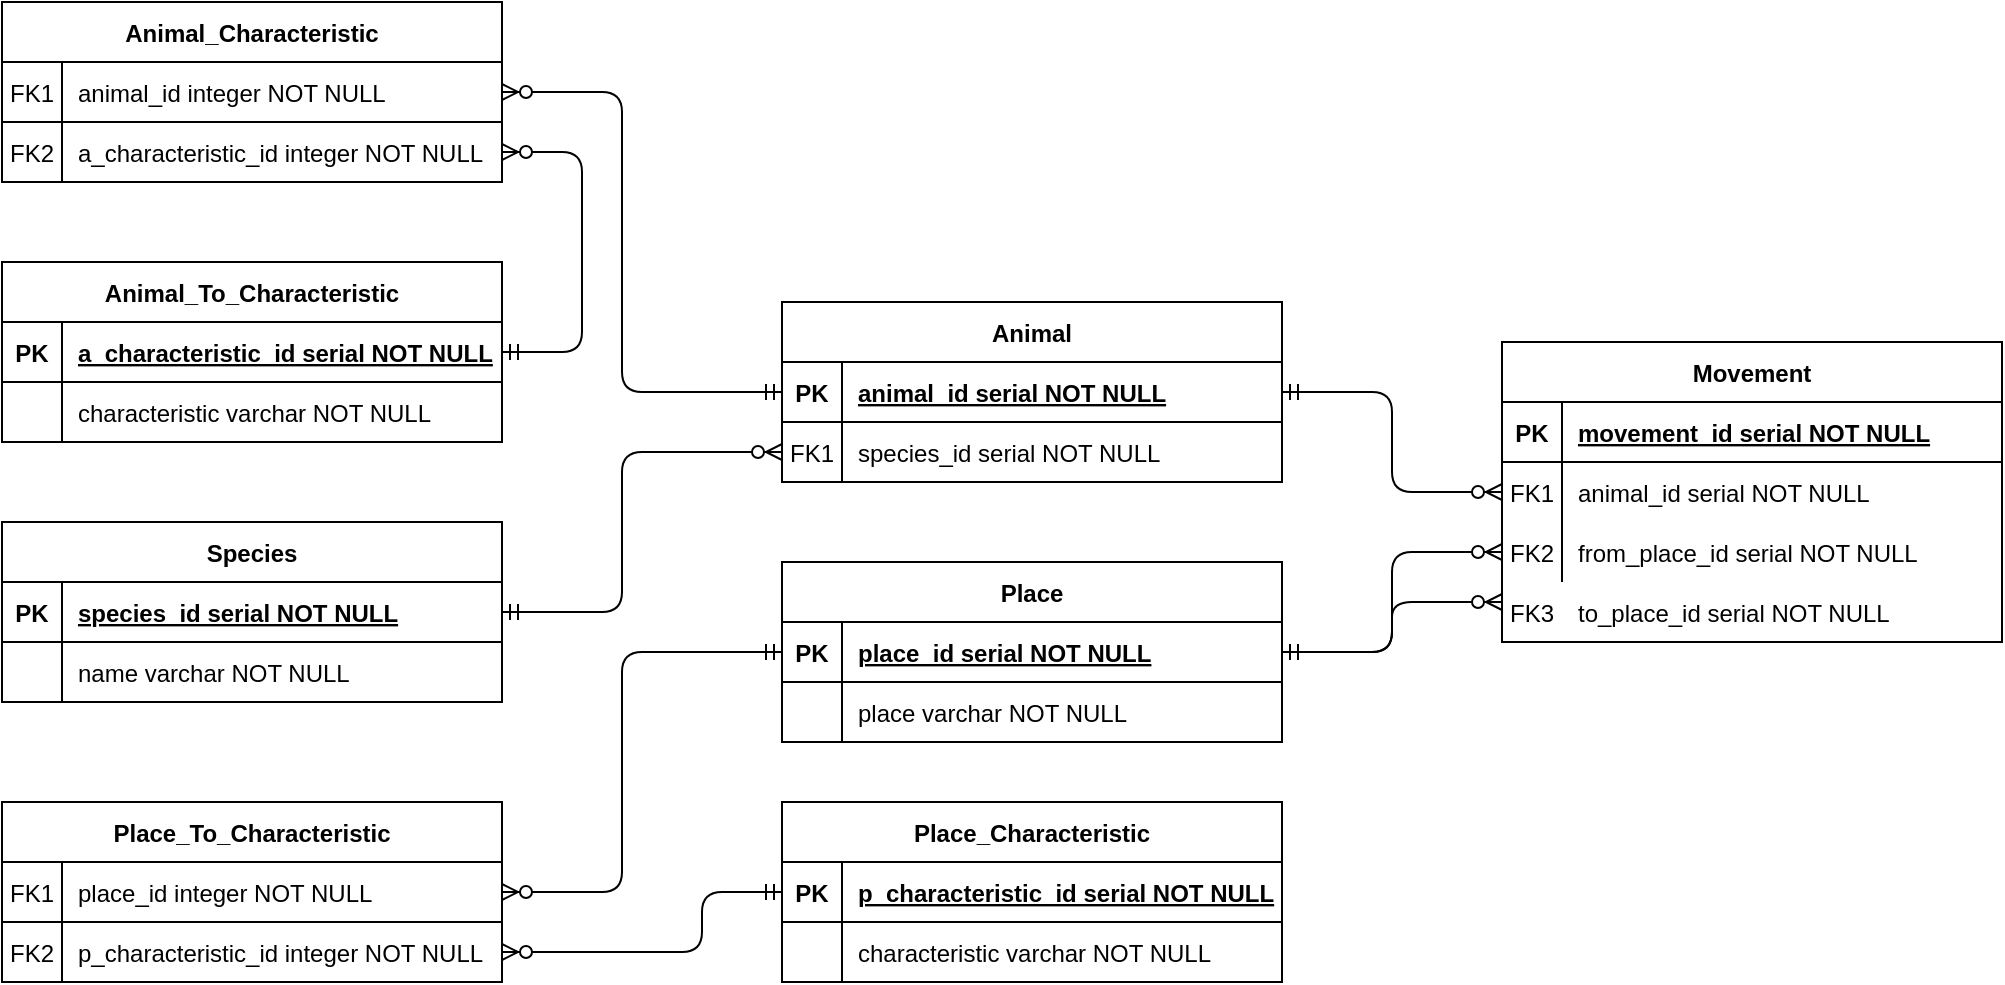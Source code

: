 <mxfile version="13.7.9" type="device"><diagram id="R2lEEEUBdFMjLlhIrx00" name="Page-1"><mxGraphModel dx="933" dy="642" grid="1" gridSize="10" guides="1" tooltips="1" connect="1" arrows="1" fold="1" page="1" pageScale="1" pageWidth="850" pageHeight="1100" math="0" shadow="0" extFonts="Permanent Marker^https://fonts.googleapis.com/css?family=Permanent+Marker"><root><mxCell id="0"/><mxCell id="1" parent="0"/><mxCell id="C-vyLk0tnHw3VtMMgP7b-1" value="" style="edgeStyle=elbowEdgeStyle;endArrow=ERzeroToMany;startArrow=ERmandOne;endFill=1;startFill=0;" parent="1" source="C-vyLk0tnHw3VtMMgP7b-24" target="C-vyLk0tnHw3VtMMgP7b-6" edge="1"><mxGeometry width="100" height="100" relative="1" as="geometry"><mxPoint x="340" y="720" as="sourcePoint"/><mxPoint x="440" y="620" as="targetPoint"/><Array as="points"><mxPoint x="360" y="300"/></Array></mxGeometry></mxCell><mxCell id="VIDRpoivAp7pqc54edCs-14" value="Place" style="shape=table;startSize=30;container=1;collapsible=1;childLayout=tableLayout;fixedRows=1;rowLines=0;fontStyle=1;align=center;resizeLast=1;" parent="1" vertex="1"><mxGeometry x="440" y="320" width="250" height="90" as="geometry"/></mxCell><mxCell id="VIDRpoivAp7pqc54edCs-15" value="" style="shape=partialRectangle;collapsible=0;dropTarget=0;pointerEvents=0;fillColor=none;points=[[0,0.5],[1,0.5]];portConstraint=eastwest;top=0;left=0;right=0;bottom=1;" parent="VIDRpoivAp7pqc54edCs-14" vertex="1"><mxGeometry y="30" width="250" height="30" as="geometry"/></mxCell><mxCell id="VIDRpoivAp7pqc54edCs-16" value="PK" style="shape=partialRectangle;overflow=hidden;connectable=0;fillColor=none;top=0;left=0;bottom=0;right=0;fontStyle=1;" parent="VIDRpoivAp7pqc54edCs-15" vertex="1"><mxGeometry width="30" height="30" as="geometry"/></mxCell><mxCell id="VIDRpoivAp7pqc54edCs-17" value="place_id serial NOT NULL " style="shape=partialRectangle;overflow=hidden;connectable=0;fillColor=none;top=0;left=0;bottom=0;right=0;align=left;spacingLeft=6;fontStyle=5;" parent="VIDRpoivAp7pqc54edCs-15" vertex="1"><mxGeometry x="30" width="220" height="30" as="geometry"/></mxCell><mxCell id="VIDRpoivAp7pqc54edCs-21" value="" style="shape=partialRectangle;collapsible=0;dropTarget=0;pointerEvents=0;fillColor=none;points=[[0,0.5],[1,0.5]];portConstraint=eastwest;top=0;left=0;right=0;bottom=0;" parent="VIDRpoivAp7pqc54edCs-14" vertex="1"><mxGeometry y="60" width="250" height="30" as="geometry"/></mxCell><mxCell id="VIDRpoivAp7pqc54edCs-22" value="" style="shape=partialRectangle;overflow=hidden;connectable=0;fillColor=none;top=0;left=0;bottom=0;right=0;" parent="VIDRpoivAp7pqc54edCs-21" vertex="1"><mxGeometry width="30" height="30" as="geometry"/></mxCell><mxCell id="VIDRpoivAp7pqc54edCs-23" value="place varchar NOT NULL" style="shape=partialRectangle;overflow=hidden;connectable=0;fillColor=none;top=0;left=0;bottom=0;right=0;align=left;spacingLeft=6;" parent="VIDRpoivAp7pqc54edCs-21" vertex="1"><mxGeometry x="30" width="220" height="30" as="geometry"/></mxCell><mxCell id="VIDRpoivAp7pqc54edCs-44" value="" style="edgeStyle=elbowEdgeStyle;endArrow=ERzeroToMany;startArrow=ERmandOne;endFill=1;startFill=0;exitX=1;exitY=0.5;exitDx=0;exitDy=0;entryX=0;entryY=0.5;entryDx=0;entryDy=0;" parent="1" source="C-vyLk0tnHw3VtMMgP7b-3" target="VIDRpoivAp7pqc54edCs-38" edge="1"><mxGeometry width="100" height="100" relative="1" as="geometry"><mxPoint x="730" y="190" as="sourcePoint"/><mxPoint x="760" y="290" as="targetPoint"/></mxGeometry></mxCell><mxCell id="VIDRpoivAp7pqc54edCs-47" value="" style="group" parent="1" vertex="1" connectable="0"><mxGeometry x="440" y="190" width="250" height="120" as="geometry"/></mxCell><mxCell id="VIDRpoivAp7pqc54edCs-46" value="" style="group" parent="VIDRpoivAp7pqc54edCs-47" vertex="1" connectable="0"><mxGeometry width="250.0" height="120" as="geometry"/></mxCell><mxCell id="VIDRpoivAp7pqc54edCs-45" value="" style="group" parent="VIDRpoivAp7pqc54edCs-46" vertex="1" connectable="0"><mxGeometry width="250.0" height="120" as="geometry"/></mxCell><mxCell id="C-vyLk0tnHw3VtMMgP7b-2" value="Animal" style="shape=table;startSize=30;container=1;collapsible=1;childLayout=tableLayout;fixedRows=1;rowLines=0;fontStyle=1;align=center;resizeLast=1;" parent="VIDRpoivAp7pqc54edCs-45" vertex="1"><mxGeometry width="250.0" height="90" as="geometry"/></mxCell><mxCell id="C-vyLk0tnHw3VtMMgP7b-3" value="" style="shape=partialRectangle;collapsible=0;dropTarget=0;pointerEvents=0;fillColor=none;points=[[0,0.5],[1,0.5]];portConstraint=eastwest;top=0;left=0;right=0;bottom=1;" parent="C-vyLk0tnHw3VtMMgP7b-2" vertex="1"><mxGeometry y="30" width="250.0" height="30" as="geometry"/></mxCell><mxCell id="C-vyLk0tnHw3VtMMgP7b-4" value="PK" style="shape=partialRectangle;overflow=hidden;connectable=0;fillColor=none;top=0;left=0;bottom=0;right=0;fontStyle=1;" parent="C-vyLk0tnHw3VtMMgP7b-3" vertex="1"><mxGeometry width="30" height="30" as="geometry"/></mxCell><mxCell id="C-vyLk0tnHw3VtMMgP7b-5" value="animal_id serial NOT NULL " style="shape=partialRectangle;overflow=hidden;connectable=0;fillColor=none;top=0;left=0;bottom=0;right=0;align=left;spacingLeft=6;fontStyle=5;" parent="C-vyLk0tnHw3VtMMgP7b-3" vertex="1"><mxGeometry x="30" width="220.0" height="30" as="geometry"/></mxCell><mxCell id="C-vyLk0tnHw3VtMMgP7b-6" value="" style="shape=partialRectangle;collapsible=0;dropTarget=0;pointerEvents=0;fillColor=none;points=[[0,0.5],[1,0.5]];portConstraint=eastwest;top=0;left=0;right=0;bottom=0;" parent="C-vyLk0tnHw3VtMMgP7b-2" vertex="1"><mxGeometry y="60" width="250.0" height="30" as="geometry"/></mxCell><mxCell id="C-vyLk0tnHw3VtMMgP7b-7" value="FK1" style="shape=partialRectangle;overflow=hidden;connectable=0;fillColor=none;top=0;left=0;bottom=0;right=0;" parent="C-vyLk0tnHw3VtMMgP7b-6" vertex="1"><mxGeometry width="30" height="30" as="geometry"/></mxCell><mxCell id="C-vyLk0tnHw3VtMMgP7b-8" value="species_id serial NOT NULL" style="shape=partialRectangle;overflow=hidden;connectable=0;fillColor=none;top=0;left=0;bottom=0;right=0;align=left;spacingLeft=6;" parent="C-vyLk0tnHw3VtMMgP7b-6" vertex="1"><mxGeometry x="30" width="220.0" height="30" as="geometry"/></mxCell><mxCell id="VIDRpoivAp7pqc54edCs-53" value="" style="group" parent="1" vertex="1" connectable="0"><mxGeometry x="800" y="210" width="250" height="160" as="geometry"/></mxCell><mxCell id="VIDRpoivAp7pqc54edCs-34" value="Movement" style="shape=table;startSize=30;container=1;collapsible=1;childLayout=tableLayout;fixedRows=1;rowLines=0;fontStyle=1;align=center;resizeLast=1;" parent="VIDRpoivAp7pqc54edCs-53" vertex="1"><mxGeometry width="250" height="150" as="geometry"/></mxCell><mxCell id="VIDRpoivAp7pqc54edCs-35" value="" style="shape=partialRectangle;collapsible=0;dropTarget=0;pointerEvents=0;fillColor=none;points=[[0,0.5],[1,0.5]];portConstraint=eastwest;top=0;left=0;right=0;bottom=1;" parent="VIDRpoivAp7pqc54edCs-34" vertex="1"><mxGeometry y="30" width="250" height="30" as="geometry"/></mxCell><mxCell id="VIDRpoivAp7pqc54edCs-36" value="PK" style="shape=partialRectangle;overflow=hidden;connectable=0;fillColor=none;top=0;left=0;bottom=0;right=0;fontStyle=1;" parent="VIDRpoivAp7pqc54edCs-35" vertex="1"><mxGeometry width="30" height="30" as="geometry"/></mxCell><mxCell id="VIDRpoivAp7pqc54edCs-37" value="movement_id serial NOT NULL " style="shape=partialRectangle;overflow=hidden;connectable=0;fillColor=none;top=0;left=0;bottom=0;right=0;align=left;spacingLeft=6;fontStyle=5;" parent="VIDRpoivAp7pqc54edCs-35" vertex="1"><mxGeometry x="30" width="220" height="30" as="geometry"/></mxCell><mxCell id="VIDRpoivAp7pqc54edCs-38" value="" style="shape=partialRectangle;collapsible=0;dropTarget=0;pointerEvents=0;fillColor=none;points=[[0,0.5],[1,0.5]];portConstraint=eastwest;top=0;left=0;right=0;bottom=0;" parent="VIDRpoivAp7pqc54edCs-34" vertex="1"><mxGeometry y="60" width="250" height="30" as="geometry"/></mxCell><mxCell id="VIDRpoivAp7pqc54edCs-39" value="FK1" style="shape=partialRectangle;overflow=hidden;connectable=0;fillColor=none;top=0;left=0;bottom=0;right=0;" parent="VIDRpoivAp7pqc54edCs-38" vertex="1"><mxGeometry width="30" height="30" as="geometry"/></mxCell><mxCell id="VIDRpoivAp7pqc54edCs-40" value="animal_id serial NOT NULL" style="shape=partialRectangle;overflow=hidden;connectable=0;fillColor=none;top=0;left=0;bottom=0;right=0;align=left;spacingLeft=6;" parent="VIDRpoivAp7pqc54edCs-38" vertex="1"><mxGeometry x="30" width="220" height="30" as="geometry"/></mxCell><mxCell id="VIDRpoivAp7pqc54edCs-41" value="" style="shape=partialRectangle;collapsible=0;dropTarget=0;pointerEvents=0;fillColor=none;points=[[0,0.5],[1,0.5]];portConstraint=eastwest;top=0;left=0;right=0;bottom=0;" parent="VIDRpoivAp7pqc54edCs-34" vertex="1"><mxGeometry y="90" width="250" height="30" as="geometry"/></mxCell><mxCell id="VIDRpoivAp7pqc54edCs-42" value="FK2" style="shape=partialRectangle;overflow=hidden;connectable=0;fillColor=none;top=0;left=0;bottom=0;right=0;" parent="VIDRpoivAp7pqc54edCs-41" vertex="1"><mxGeometry width="30" height="30" as="geometry"/></mxCell><mxCell id="VIDRpoivAp7pqc54edCs-43" value="from_place_id serial NOT NULL" style="shape=partialRectangle;overflow=hidden;connectable=0;fillColor=none;top=0;left=0;bottom=0;right=0;align=left;spacingLeft=6;" parent="VIDRpoivAp7pqc54edCs-41" vertex="1"><mxGeometry x="30" width="220" height="30" as="geometry"/></mxCell><mxCell id="VIDRpoivAp7pqc54edCs-57" value="" style="group" parent="VIDRpoivAp7pqc54edCs-53" vertex="1" connectable="0"><mxGeometry y="120" width="250" height="30" as="geometry"/></mxCell><mxCell id="VIDRpoivAp7pqc54edCs-51" value="FK3" style="shape=partialRectangle;overflow=hidden;connectable=0;fillColor=none;top=0;left=0;bottom=0;right=0;" parent="VIDRpoivAp7pqc54edCs-57" vertex="1"><mxGeometry width="30" height="30" as="geometry"/></mxCell><mxCell id="VIDRpoivAp7pqc54edCs-52" value="to_place_id serial NOT NULL" style="shape=partialRectangle;overflow=hidden;connectable=0;fillColor=none;top=0;left=0;bottom=0;right=0;align=left;spacingLeft=6;" parent="VIDRpoivAp7pqc54edCs-57" vertex="1"><mxGeometry x="30" width="220" height="30" as="geometry"/></mxCell><mxCell id="VIDRpoivAp7pqc54edCs-55" value="" style="edgeStyle=elbowEdgeStyle;endArrow=ERzeroToMany;startArrow=ERmandOne;endFill=1;startFill=0;exitX=1;exitY=0.5;exitDx=0;exitDy=0;entryX=0;entryY=0.5;entryDx=0;entryDy=0;" parent="1" source="VIDRpoivAp7pqc54edCs-15" target="VIDRpoivAp7pqc54edCs-41" edge="1"><mxGeometry width="100" height="100" relative="1" as="geometry"><mxPoint x="730" y="410" as="sourcePoint"/><mxPoint x="840" y="530.0" as="targetPoint"/></mxGeometry></mxCell><mxCell id="VIDRpoivAp7pqc54edCs-56" value="" style="edgeStyle=elbowEdgeStyle;endArrow=ERzeroToMany;startArrow=ERmandOne;endFill=1;startFill=0;exitX=1;exitY=0.5;exitDx=0;exitDy=0;" parent="1" source="VIDRpoivAp7pqc54edCs-15" edge="1"><mxGeometry width="100" height="100" relative="1" as="geometry"><mxPoint x="700" y="375.0" as="sourcePoint"/><mxPoint x="800" y="340" as="targetPoint"/></mxGeometry></mxCell><mxCell id="VIDRpoivAp7pqc54edCs-1" value="Animal_Characteristic" style="shape=table;startSize=30;container=1;collapsible=1;childLayout=tableLayout;fixedRows=1;rowLines=0;fontStyle=1;align=center;resizeLast=1;fontSize=12;" parent="1" vertex="1"><mxGeometry x="50" y="40" width="250" height="90" as="geometry"/></mxCell><mxCell id="VIDRpoivAp7pqc54edCs-2" value="" style="shape=partialRectangle;collapsible=0;dropTarget=0;pointerEvents=0;fillColor=none;points=[[0,0.5],[1,0.5]];portConstraint=eastwest;top=0;left=0;right=0;bottom=1;" parent="VIDRpoivAp7pqc54edCs-1" vertex="1"><mxGeometry y="30" width="250" height="30" as="geometry"/></mxCell><mxCell id="VIDRpoivAp7pqc54edCs-3" value="FK1" style="shape=partialRectangle;overflow=hidden;connectable=0;fillColor=none;top=0;left=0;bottom=0;right=0;fontStyle=0;" parent="VIDRpoivAp7pqc54edCs-2" vertex="1"><mxGeometry width="30" height="30" as="geometry"/></mxCell><mxCell id="VIDRpoivAp7pqc54edCs-4" value="animal_id integer NOT NULL" style="shape=partialRectangle;overflow=hidden;connectable=0;fillColor=none;top=0;left=0;bottom=0;right=0;align=left;spacingLeft=6;fontStyle=0;" parent="VIDRpoivAp7pqc54edCs-2" vertex="1"><mxGeometry x="30" width="220" height="30" as="geometry"/></mxCell><mxCell id="VIDRpoivAp7pqc54edCs-5" value="" style="shape=partialRectangle;collapsible=0;dropTarget=0;pointerEvents=0;fillColor=none;points=[[0,0.5],[1,0.5]];portConstraint=eastwest;top=0;left=0;right=0;bottom=0;" parent="VIDRpoivAp7pqc54edCs-1" vertex="1"><mxGeometry y="60" width="250" height="30" as="geometry"/></mxCell><mxCell id="VIDRpoivAp7pqc54edCs-6" value="FK2" style="shape=partialRectangle;overflow=hidden;connectable=0;fillColor=none;top=0;left=0;bottom=0;right=0;" parent="VIDRpoivAp7pqc54edCs-5" vertex="1"><mxGeometry width="30" height="30" as="geometry"/></mxCell><mxCell id="VIDRpoivAp7pqc54edCs-7" value="a_characteristic_id integer NOT NULL" style="shape=partialRectangle;overflow=hidden;connectable=0;fillColor=none;top=0;left=0;bottom=0;right=0;align=left;spacingLeft=6;" parent="VIDRpoivAp7pqc54edCs-5" vertex="1"><mxGeometry x="30" width="220" height="30" as="geometry"/></mxCell><mxCell id="wjkkdb-Ymctrz7XaawtN-1" value="Animal_To_Characteristic" style="shape=table;startSize=30;container=1;collapsible=1;childLayout=tableLayout;fixedRows=1;rowLines=0;fontStyle=1;align=center;resizeLast=1;fontSize=12;" vertex="1" parent="1"><mxGeometry x="50" y="170" width="250" height="90" as="geometry"/></mxCell><mxCell id="wjkkdb-Ymctrz7XaawtN-2" value="" style="shape=partialRectangle;collapsible=0;dropTarget=0;pointerEvents=0;fillColor=none;points=[[0,0.5],[1,0.5]];portConstraint=eastwest;top=0;left=0;right=0;bottom=1;" vertex="1" parent="wjkkdb-Ymctrz7XaawtN-1"><mxGeometry y="30" width="250" height="30" as="geometry"/></mxCell><mxCell id="wjkkdb-Ymctrz7XaawtN-3" value="PK" style="shape=partialRectangle;overflow=hidden;connectable=0;fillColor=none;top=0;left=0;bottom=0;right=0;fontStyle=1;" vertex="1" parent="wjkkdb-Ymctrz7XaawtN-2"><mxGeometry width="30" height="30" as="geometry"/></mxCell><mxCell id="wjkkdb-Ymctrz7XaawtN-4" value="a_characteristic_id serial NOT NULL " style="shape=partialRectangle;overflow=hidden;connectable=0;fillColor=none;top=0;left=0;bottom=0;right=0;align=left;spacingLeft=6;fontStyle=5;" vertex="1" parent="wjkkdb-Ymctrz7XaawtN-2"><mxGeometry x="30" width="220" height="30" as="geometry"/></mxCell><mxCell id="wjkkdb-Ymctrz7XaawtN-5" value="" style="shape=partialRectangle;collapsible=0;dropTarget=0;pointerEvents=0;fillColor=none;points=[[0,0.5],[1,0.5]];portConstraint=eastwest;top=0;left=0;right=0;bottom=0;" vertex="1" parent="wjkkdb-Ymctrz7XaawtN-1"><mxGeometry y="60" width="250" height="30" as="geometry"/></mxCell><mxCell id="wjkkdb-Ymctrz7XaawtN-6" value="" style="shape=partialRectangle;overflow=hidden;connectable=0;fillColor=none;top=0;left=0;bottom=0;right=0;" vertex="1" parent="wjkkdb-Ymctrz7XaawtN-5"><mxGeometry width="30" height="30" as="geometry"/></mxCell><mxCell id="wjkkdb-Ymctrz7XaawtN-7" value="characteristic varchar NOT NULL" style="shape=partialRectangle;overflow=hidden;connectable=0;fillColor=none;top=0;left=0;bottom=0;right=0;align=left;spacingLeft=6;" vertex="1" parent="wjkkdb-Ymctrz7XaawtN-5"><mxGeometry x="30" width="220" height="30" as="geometry"/></mxCell><mxCell id="C-vyLk0tnHw3VtMMgP7b-23" value="Species" style="shape=table;startSize=30;container=1;collapsible=1;childLayout=tableLayout;fixedRows=1;rowLines=0;fontStyle=1;align=center;resizeLast=1;" parent="1" vertex="1"><mxGeometry x="50" y="300" width="250" height="90" as="geometry"/></mxCell><mxCell id="C-vyLk0tnHw3VtMMgP7b-24" value="" style="shape=partialRectangle;collapsible=0;dropTarget=0;pointerEvents=0;fillColor=none;points=[[0,0.5],[1,0.5]];portConstraint=eastwest;top=0;left=0;right=0;bottom=1;" parent="C-vyLk0tnHw3VtMMgP7b-23" vertex="1"><mxGeometry y="30" width="250" height="30" as="geometry"/></mxCell><mxCell id="C-vyLk0tnHw3VtMMgP7b-25" value="PK" style="shape=partialRectangle;overflow=hidden;connectable=0;fillColor=none;top=0;left=0;bottom=0;right=0;fontStyle=1;" parent="C-vyLk0tnHw3VtMMgP7b-24" vertex="1"><mxGeometry width="30" height="30" as="geometry"/></mxCell><mxCell id="C-vyLk0tnHw3VtMMgP7b-26" value="species_id serial NOT NULL " style="shape=partialRectangle;overflow=hidden;connectable=0;fillColor=none;top=0;left=0;bottom=0;right=0;align=left;spacingLeft=6;fontStyle=5;" parent="C-vyLk0tnHw3VtMMgP7b-24" vertex="1"><mxGeometry x="30" width="220" height="30" as="geometry"/></mxCell><mxCell id="C-vyLk0tnHw3VtMMgP7b-27" value="" style="shape=partialRectangle;collapsible=0;dropTarget=0;pointerEvents=0;fillColor=none;points=[[0,0.5],[1,0.5]];portConstraint=eastwest;top=0;left=0;right=0;bottom=0;" parent="C-vyLk0tnHw3VtMMgP7b-23" vertex="1"><mxGeometry y="60" width="250" height="30" as="geometry"/></mxCell><mxCell id="C-vyLk0tnHw3VtMMgP7b-28" value="" style="shape=partialRectangle;overflow=hidden;connectable=0;fillColor=none;top=0;left=0;bottom=0;right=0;" parent="C-vyLk0tnHw3VtMMgP7b-27" vertex="1"><mxGeometry width="30" height="30" as="geometry"/></mxCell><mxCell id="C-vyLk0tnHw3VtMMgP7b-29" value="name varchar NOT NULL" style="shape=partialRectangle;overflow=hidden;connectable=0;fillColor=none;top=0;left=0;bottom=0;right=0;align=left;spacingLeft=6;" parent="C-vyLk0tnHw3VtMMgP7b-27" vertex="1"><mxGeometry x="30" width="220" height="30" as="geometry"/></mxCell><mxCell id="wjkkdb-Ymctrz7XaawtN-8" value="" style="edgeStyle=elbowEdgeStyle;endArrow=ERmandOne;startArrow=ERzeroToMany;endFill=0;startFill=1;exitX=1;exitY=0.5;exitDx=0;exitDy=0;entryX=0;entryY=0.5;entryDx=0;entryDy=0;" edge="1" parent="1" source="VIDRpoivAp7pqc54edCs-2" target="C-vyLk0tnHw3VtMMgP7b-3"><mxGeometry width="100" height="100" relative="1" as="geometry"><mxPoint x="350" y="90.0" as="sourcePoint"/><mxPoint x="490" y="10.0" as="targetPoint"/><Array as="points"><mxPoint x="360" y="160"/></Array></mxGeometry></mxCell><mxCell id="wjkkdb-Ymctrz7XaawtN-9" value="" style="edgeStyle=elbowEdgeStyle;endArrow=ERmandOne;startArrow=ERzeroToMany;endFill=0;startFill=1;exitX=1;exitY=0.5;exitDx=0;exitDy=0;entryX=1;entryY=0.5;entryDx=0;entryDy=0;" edge="1" parent="1" source="VIDRpoivAp7pqc54edCs-5" target="wjkkdb-Ymctrz7XaawtN-2"><mxGeometry width="100" height="100" relative="1" as="geometry"><mxPoint x="400" y="10" as="sourcePoint"/><mxPoint x="540" y="160.0" as="targetPoint"/><Array as="points"><mxPoint x="340" y="170"/></Array></mxGeometry></mxCell><mxCell id="wjkkdb-Ymctrz7XaawtN-10" value="Place_To_Characteristic" style="shape=table;startSize=30;container=1;collapsible=1;childLayout=tableLayout;fixedRows=1;rowLines=0;fontStyle=1;align=center;resizeLast=1;" vertex="1" parent="1"><mxGeometry x="50" y="440" width="250" height="90" as="geometry"/></mxCell><mxCell id="wjkkdb-Ymctrz7XaawtN-11" value="" style="shape=partialRectangle;collapsible=0;dropTarget=0;pointerEvents=0;fillColor=none;points=[[0,0.5],[1,0.5]];portConstraint=eastwest;top=0;left=0;right=0;bottom=1;fontStyle=1" vertex="1" parent="wjkkdb-Ymctrz7XaawtN-10"><mxGeometry y="30" width="250" height="30" as="geometry"/></mxCell><mxCell id="wjkkdb-Ymctrz7XaawtN-12" value="FK1" style="shape=partialRectangle;overflow=hidden;connectable=0;fillColor=none;top=0;left=0;bottom=0;right=0;fontStyle=0;" vertex="1" parent="wjkkdb-Ymctrz7XaawtN-11"><mxGeometry width="30" height="30" as="geometry"/></mxCell><mxCell id="wjkkdb-Ymctrz7XaawtN-13" value="place_id integer NOT NULL" style="shape=partialRectangle;overflow=hidden;connectable=0;fillColor=none;top=0;left=0;bottom=0;right=0;align=left;spacingLeft=6;fontStyle=0;" vertex="1" parent="wjkkdb-Ymctrz7XaawtN-11"><mxGeometry x="30" width="220" height="30" as="geometry"/></mxCell><mxCell id="wjkkdb-Ymctrz7XaawtN-14" value="" style="shape=partialRectangle;collapsible=0;dropTarget=0;pointerEvents=0;fillColor=none;points=[[0,0.5],[1,0.5]];portConstraint=eastwest;top=0;left=0;right=0;bottom=0;" vertex="1" parent="wjkkdb-Ymctrz7XaawtN-10"><mxGeometry y="60" width="250" height="30" as="geometry"/></mxCell><mxCell id="wjkkdb-Ymctrz7XaawtN-15" value="FK2" style="shape=partialRectangle;overflow=hidden;connectable=0;fillColor=none;top=0;left=0;bottom=0;right=0;" vertex="1" parent="wjkkdb-Ymctrz7XaawtN-14"><mxGeometry width="30" height="30" as="geometry"/></mxCell><mxCell id="wjkkdb-Ymctrz7XaawtN-16" value="p_characteristic_id integer NOT NULL" style="shape=partialRectangle;overflow=hidden;connectable=0;fillColor=none;top=0;left=0;bottom=0;right=0;align=left;spacingLeft=6;" vertex="1" parent="wjkkdb-Ymctrz7XaawtN-14"><mxGeometry x="30" width="220" height="30" as="geometry"/></mxCell><mxCell id="wjkkdb-Ymctrz7XaawtN-17" value="" style="edgeStyle=elbowEdgeStyle;endArrow=ERzeroToMany;startArrow=ERmandOne;endFill=1;startFill=0;exitX=0;exitY=0.5;exitDx=0;exitDy=0;entryX=1;entryY=0.5;entryDx=0;entryDy=0;" edge="1" parent="1" source="VIDRpoivAp7pqc54edCs-15" target="wjkkdb-Ymctrz7XaawtN-11"><mxGeometry width="100" height="100" relative="1" as="geometry"><mxPoint x="300" y="440.0" as="sourcePoint"/><mxPoint x="330" y="410" as="targetPoint"/><Array as="points"><mxPoint x="360" y="430"/></Array></mxGeometry></mxCell><mxCell id="wjkkdb-Ymctrz7XaawtN-18" value="" style="edgeStyle=elbowEdgeStyle;endArrow=ERzeroToMany;startArrow=ERmandOne;endFill=1;startFill=0;entryX=1;entryY=0.5;entryDx=0;entryDy=0;exitX=0;exitY=0.5;exitDx=0;exitDy=0;" edge="1" parent="1" source="VIDRpoivAp7pqc54edCs-25" target="wjkkdb-Ymctrz7XaawtN-14"><mxGeometry width="100" height="100" relative="1" as="geometry"><mxPoint x="310" y="620" as="sourcePoint"/><mxPoint x="450" y="500.0" as="targetPoint"/><Array as="points"><mxPoint x="400" y="500"/></Array></mxGeometry></mxCell><mxCell id="VIDRpoivAp7pqc54edCs-24" value="Place_Characteristic" style="shape=table;startSize=30;container=1;collapsible=1;childLayout=tableLayout;fixedRows=1;rowLines=0;fontStyle=1;align=center;resizeLast=1;" parent="1" vertex="1"><mxGeometry x="440" y="440" width="250" height="90" as="geometry"/></mxCell><mxCell id="VIDRpoivAp7pqc54edCs-25" value="" style="shape=partialRectangle;collapsible=0;dropTarget=0;pointerEvents=0;fillColor=none;points=[[0,0.5],[1,0.5]];portConstraint=eastwest;top=0;left=0;right=0;bottom=1;" parent="VIDRpoivAp7pqc54edCs-24" vertex="1"><mxGeometry y="30" width="250" height="30" as="geometry"/></mxCell><mxCell id="VIDRpoivAp7pqc54edCs-26" value="PK" style="shape=partialRectangle;overflow=hidden;connectable=0;fillColor=none;top=0;left=0;bottom=0;right=0;fontStyle=1;" parent="VIDRpoivAp7pqc54edCs-25" vertex="1"><mxGeometry width="30" height="30" as="geometry"/></mxCell><mxCell id="VIDRpoivAp7pqc54edCs-27" value="p_characteristic_id serial NOT NULL " style="shape=partialRectangle;overflow=hidden;connectable=0;fillColor=none;top=0;left=0;bottom=0;right=0;align=left;spacingLeft=6;fontStyle=5;" parent="VIDRpoivAp7pqc54edCs-25" vertex="1"><mxGeometry x="30" width="220" height="30" as="geometry"/></mxCell><mxCell id="VIDRpoivAp7pqc54edCs-31" value="" style="shape=partialRectangle;collapsible=0;dropTarget=0;pointerEvents=0;fillColor=none;points=[[0,0.5],[1,0.5]];portConstraint=eastwest;top=0;left=0;right=0;bottom=0;" parent="VIDRpoivAp7pqc54edCs-24" vertex="1"><mxGeometry y="60" width="250" height="30" as="geometry"/></mxCell><mxCell id="VIDRpoivAp7pqc54edCs-32" value="" style="shape=partialRectangle;overflow=hidden;connectable=0;fillColor=none;top=0;left=0;bottom=0;right=0;" parent="VIDRpoivAp7pqc54edCs-31" vertex="1"><mxGeometry width="30" height="30" as="geometry"/></mxCell><mxCell id="VIDRpoivAp7pqc54edCs-33" value="characteristic varchar NOT NULL" style="shape=partialRectangle;overflow=hidden;connectable=0;fillColor=none;top=0;left=0;bottom=0;right=0;align=left;spacingLeft=6;" parent="VIDRpoivAp7pqc54edCs-31" vertex="1"><mxGeometry x="30" width="220" height="30" as="geometry"/></mxCell></root></mxGraphModel></diagram></mxfile>